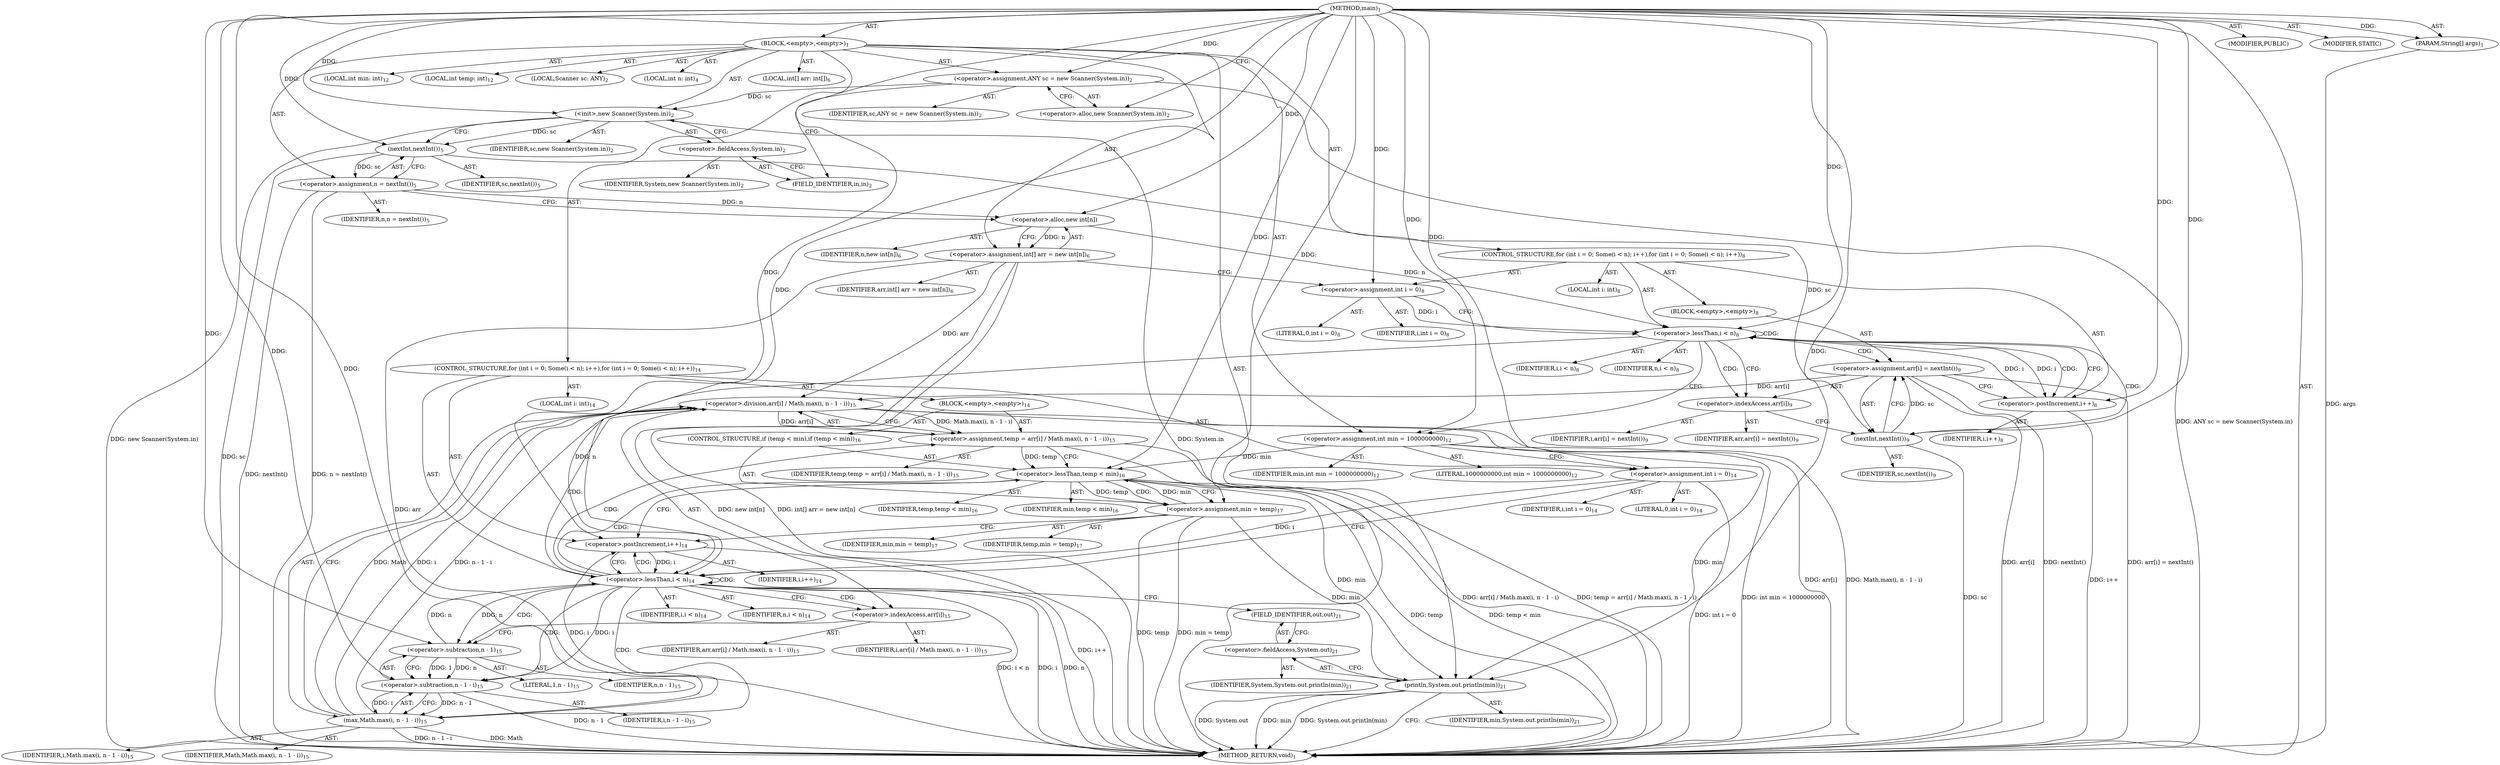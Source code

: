 digraph "main" {  
"19" [label = <(METHOD,main)<SUB>1</SUB>> ]
"20" [label = <(PARAM,String[] args)<SUB>1</SUB>> ]
"21" [label = <(BLOCK,&lt;empty&gt;,&lt;empty&gt;)<SUB>1</SUB>> ]
"4" [label = <(LOCAL,Scanner sc: ANY)<SUB>2</SUB>> ]
"22" [label = <(&lt;operator&gt;.assignment,ANY sc = new Scanner(System.in))<SUB>2</SUB>> ]
"23" [label = <(IDENTIFIER,sc,ANY sc = new Scanner(System.in))<SUB>2</SUB>> ]
"24" [label = <(&lt;operator&gt;.alloc,new Scanner(System.in))<SUB>2</SUB>> ]
"25" [label = <(&lt;init&gt;,new Scanner(System.in))<SUB>2</SUB>> ]
"3" [label = <(IDENTIFIER,sc,new Scanner(System.in))<SUB>2</SUB>> ]
"26" [label = <(&lt;operator&gt;.fieldAccess,System.in)<SUB>2</SUB>> ]
"27" [label = <(IDENTIFIER,System,new Scanner(System.in))<SUB>2</SUB>> ]
"28" [label = <(FIELD_IDENTIFIER,in,in)<SUB>2</SUB>> ]
"29" [label = <(LOCAL,int n: int)<SUB>4</SUB>> ]
"30" [label = <(&lt;operator&gt;.assignment,n = nextInt())<SUB>5</SUB>> ]
"31" [label = <(IDENTIFIER,n,n = nextInt())<SUB>5</SUB>> ]
"32" [label = <(nextInt,nextInt())<SUB>5</SUB>> ]
"33" [label = <(IDENTIFIER,sc,nextInt())<SUB>5</SUB>> ]
"34" [label = <(LOCAL,int[] arr: int[])<SUB>6</SUB>> ]
"35" [label = <(&lt;operator&gt;.assignment,int[] arr = new int[n])<SUB>6</SUB>> ]
"36" [label = <(IDENTIFIER,arr,int[] arr = new int[n])<SUB>6</SUB>> ]
"37" [label = <(&lt;operator&gt;.alloc,new int[n])> ]
"38" [label = <(IDENTIFIER,n,new int[n])<SUB>6</SUB>> ]
"39" [label = <(CONTROL_STRUCTURE,for (int i = 0; Some(i &lt; n); i++),for (int i = 0; Some(i &lt; n); i++))<SUB>8</SUB>> ]
"40" [label = <(LOCAL,int i: int)<SUB>8</SUB>> ]
"41" [label = <(&lt;operator&gt;.assignment,int i = 0)<SUB>8</SUB>> ]
"42" [label = <(IDENTIFIER,i,int i = 0)<SUB>8</SUB>> ]
"43" [label = <(LITERAL,0,int i = 0)<SUB>8</SUB>> ]
"44" [label = <(&lt;operator&gt;.lessThan,i &lt; n)<SUB>8</SUB>> ]
"45" [label = <(IDENTIFIER,i,i &lt; n)<SUB>8</SUB>> ]
"46" [label = <(IDENTIFIER,n,i &lt; n)<SUB>8</SUB>> ]
"47" [label = <(&lt;operator&gt;.postIncrement,i++)<SUB>8</SUB>> ]
"48" [label = <(IDENTIFIER,i,i++)<SUB>8</SUB>> ]
"49" [label = <(BLOCK,&lt;empty&gt;,&lt;empty&gt;)<SUB>8</SUB>> ]
"50" [label = <(&lt;operator&gt;.assignment,arr[i] = nextInt())<SUB>9</SUB>> ]
"51" [label = <(&lt;operator&gt;.indexAccess,arr[i])<SUB>9</SUB>> ]
"52" [label = <(IDENTIFIER,arr,arr[i] = nextInt())<SUB>9</SUB>> ]
"53" [label = <(IDENTIFIER,i,arr[i] = nextInt())<SUB>9</SUB>> ]
"54" [label = <(nextInt,nextInt())<SUB>9</SUB>> ]
"55" [label = <(IDENTIFIER,sc,nextInt())<SUB>9</SUB>> ]
"56" [label = <(LOCAL,int min: int)<SUB>12</SUB>> ]
"57" [label = <(LOCAL,int temp: int)<SUB>12</SUB>> ]
"58" [label = <(&lt;operator&gt;.assignment,int min = 1000000000)<SUB>12</SUB>> ]
"59" [label = <(IDENTIFIER,min,int min = 1000000000)<SUB>12</SUB>> ]
"60" [label = <(LITERAL,1000000000,int min = 1000000000)<SUB>12</SUB>> ]
"61" [label = <(CONTROL_STRUCTURE,for (int i = 0; Some(i &lt; n); i++),for (int i = 0; Some(i &lt; n); i++))<SUB>14</SUB>> ]
"62" [label = <(LOCAL,int i: int)<SUB>14</SUB>> ]
"63" [label = <(&lt;operator&gt;.assignment,int i = 0)<SUB>14</SUB>> ]
"64" [label = <(IDENTIFIER,i,int i = 0)<SUB>14</SUB>> ]
"65" [label = <(LITERAL,0,int i = 0)<SUB>14</SUB>> ]
"66" [label = <(&lt;operator&gt;.lessThan,i &lt; n)<SUB>14</SUB>> ]
"67" [label = <(IDENTIFIER,i,i &lt; n)<SUB>14</SUB>> ]
"68" [label = <(IDENTIFIER,n,i &lt; n)<SUB>14</SUB>> ]
"69" [label = <(&lt;operator&gt;.postIncrement,i++)<SUB>14</SUB>> ]
"70" [label = <(IDENTIFIER,i,i++)<SUB>14</SUB>> ]
"71" [label = <(BLOCK,&lt;empty&gt;,&lt;empty&gt;)<SUB>14</SUB>> ]
"72" [label = <(&lt;operator&gt;.assignment,temp = arr[i] / Math.max(i, n - 1 - i))<SUB>15</SUB>> ]
"73" [label = <(IDENTIFIER,temp,temp = arr[i] / Math.max(i, n - 1 - i))<SUB>15</SUB>> ]
"74" [label = <(&lt;operator&gt;.division,arr[i] / Math.max(i, n - 1 - i))<SUB>15</SUB>> ]
"75" [label = <(&lt;operator&gt;.indexAccess,arr[i])<SUB>15</SUB>> ]
"76" [label = <(IDENTIFIER,arr,arr[i] / Math.max(i, n - 1 - i))<SUB>15</SUB>> ]
"77" [label = <(IDENTIFIER,i,arr[i] / Math.max(i, n - 1 - i))<SUB>15</SUB>> ]
"78" [label = <(max,Math.max(i, n - 1 - i))<SUB>15</SUB>> ]
"79" [label = <(IDENTIFIER,Math,Math.max(i, n - 1 - i))<SUB>15</SUB>> ]
"80" [label = <(IDENTIFIER,i,Math.max(i, n - 1 - i))<SUB>15</SUB>> ]
"81" [label = <(&lt;operator&gt;.subtraction,n - 1 - i)<SUB>15</SUB>> ]
"82" [label = <(&lt;operator&gt;.subtraction,n - 1)<SUB>15</SUB>> ]
"83" [label = <(IDENTIFIER,n,n - 1)<SUB>15</SUB>> ]
"84" [label = <(LITERAL,1,n - 1)<SUB>15</SUB>> ]
"85" [label = <(IDENTIFIER,i,n - 1 - i)<SUB>15</SUB>> ]
"86" [label = <(CONTROL_STRUCTURE,if (temp &lt; min),if (temp &lt; min))<SUB>16</SUB>> ]
"87" [label = <(&lt;operator&gt;.lessThan,temp &lt; min)<SUB>16</SUB>> ]
"88" [label = <(IDENTIFIER,temp,temp &lt; min)<SUB>16</SUB>> ]
"89" [label = <(IDENTIFIER,min,temp &lt; min)<SUB>16</SUB>> ]
"90" [label = <(&lt;operator&gt;.assignment,min = temp)<SUB>17</SUB>> ]
"91" [label = <(IDENTIFIER,min,min = temp)<SUB>17</SUB>> ]
"92" [label = <(IDENTIFIER,temp,min = temp)<SUB>17</SUB>> ]
"93" [label = <(println,System.out.println(min))<SUB>21</SUB>> ]
"94" [label = <(&lt;operator&gt;.fieldAccess,System.out)<SUB>21</SUB>> ]
"95" [label = <(IDENTIFIER,System,System.out.println(min))<SUB>21</SUB>> ]
"96" [label = <(FIELD_IDENTIFIER,out,out)<SUB>21</SUB>> ]
"97" [label = <(IDENTIFIER,min,System.out.println(min))<SUB>21</SUB>> ]
"98" [label = <(MODIFIER,PUBLIC)> ]
"99" [label = <(MODIFIER,STATIC)> ]
"100" [label = <(METHOD_RETURN,void)<SUB>1</SUB>> ]
  "19" -> "20"  [ label = "AST: "] 
  "19" -> "21"  [ label = "AST: "] 
  "19" -> "98"  [ label = "AST: "] 
  "19" -> "99"  [ label = "AST: "] 
  "19" -> "100"  [ label = "AST: "] 
  "21" -> "4"  [ label = "AST: "] 
  "21" -> "22"  [ label = "AST: "] 
  "21" -> "25"  [ label = "AST: "] 
  "21" -> "29"  [ label = "AST: "] 
  "21" -> "30"  [ label = "AST: "] 
  "21" -> "34"  [ label = "AST: "] 
  "21" -> "35"  [ label = "AST: "] 
  "21" -> "39"  [ label = "AST: "] 
  "21" -> "56"  [ label = "AST: "] 
  "21" -> "57"  [ label = "AST: "] 
  "21" -> "58"  [ label = "AST: "] 
  "21" -> "61"  [ label = "AST: "] 
  "21" -> "93"  [ label = "AST: "] 
  "22" -> "23"  [ label = "AST: "] 
  "22" -> "24"  [ label = "AST: "] 
  "25" -> "3"  [ label = "AST: "] 
  "25" -> "26"  [ label = "AST: "] 
  "26" -> "27"  [ label = "AST: "] 
  "26" -> "28"  [ label = "AST: "] 
  "30" -> "31"  [ label = "AST: "] 
  "30" -> "32"  [ label = "AST: "] 
  "32" -> "33"  [ label = "AST: "] 
  "35" -> "36"  [ label = "AST: "] 
  "35" -> "37"  [ label = "AST: "] 
  "37" -> "38"  [ label = "AST: "] 
  "39" -> "40"  [ label = "AST: "] 
  "39" -> "41"  [ label = "AST: "] 
  "39" -> "44"  [ label = "AST: "] 
  "39" -> "47"  [ label = "AST: "] 
  "39" -> "49"  [ label = "AST: "] 
  "41" -> "42"  [ label = "AST: "] 
  "41" -> "43"  [ label = "AST: "] 
  "44" -> "45"  [ label = "AST: "] 
  "44" -> "46"  [ label = "AST: "] 
  "47" -> "48"  [ label = "AST: "] 
  "49" -> "50"  [ label = "AST: "] 
  "50" -> "51"  [ label = "AST: "] 
  "50" -> "54"  [ label = "AST: "] 
  "51" -> "52"  [ label = "AST: "] 
  "51" -> "53"  [ label = "AST: "] 
  "54" -> "55"  [ label = "AST: "] 
  "58" -> "59"  [ label = "AST: "] 
  "58" -> "60"  [ label = "AST: "] 
  "61" -> "62"  [ label = "AST: "] 
  "61" -> "63"  [ label = "AST: "] 
  "61" -> "66"  [ label = "AST: "] 
  "61" -> "69"  [ label = "AST: "] 
  "61" -> "71"  [ label = "AST: "] 
  "63" -> "64"  [ label = "AST: "] 
  "63" -> "65"  [ label = "AST: "] 
  "66" -> "67"  [ label = "AST: "] 
  "66" -> "68"  [ label = "AST: "] 
  "69" -> "70"  [ label = "AST: "] 
  "71" -> "72"  [ label = "AST: "] 
  "71" -> "86"  [ label = "AST: "] 
  "72" -> "73"  [ label = "AST: "] 
  "72" -> "74"  [ label = "AST: "] 
  "74" -> "75"  [ label = "AST: "] 
  "74" -> "78"  [ label = "AST: "] 
  "75" -> "76"  [ label = "AST: "] 
  "75" -> "77"  [ label = "AST: "] 
  "78" -> "79"  [ label = "AST: "] 
  "78" -> "80"  [ label = "AST: "] 
  "78" -> "81"  [ label = "AST: "] 
  "81" -> "82"  [ label = "AST: "] 
  "81" -> "85"  [ label = "AST: "] 
  "82" -> "83"  [ label = "AST: "] 
  "82" -> "84"  [ label = "AST: "] 
  "86" -> "87"  [ label = "AST: "] 
  "86" -> "90"  [ label = "AST: "] 
  "87" -> "88"  [ label = "AST: "] 
  "87" -> "89"  [ label = "AST: "] 
  "90" -> "91"  [ label = "AST: "] 
  "90" -> "92"  [ label = "AST: "] 
  "93" -> "94"  [ label = "AST: "] 
  "93" -> "97"  [ label = "AST: "] 
  "94" -> "95"  [ label = "AST: "] 
  "94" -> "96"  [ label = "AST: "] 
  "22" -> "28"  [ label = "CFG: "] 
  "25" -> "32"  [ label = "CFG: "] 
  "30" -> "37"  [ label = "CFG: "] 
  "35" -> "41"  [ label = "CFG: "] 
  "58" -> "63"  [ label = "CFG: "] 
  "93" -> "100"  [ label = "CFG: "] 
  "24" -> "22"  [ label = "CFG: "] 
  "26" -> "25"  [ label = "CFG: "] 
  "32" -> "30"  [ label = "CFG: "] 
  "37" -> "35"  [ label = "CFG: "] 
  "41" -> "44"  [ label = "CFG: "] 
  "44" -> "51"  [ label = "CFG: "] 
  "44" -> "58"  [ label = "CFG: "] 
  "47" -> "44"  [ label = "CFG: "] 
  "63" -> "66"  [ label = "CFG: "] 
  "66" -> "75"  [ label = "CFG: "] 
  "66" -> "96"  [ label = "CFG: "] 
  "69" -> "66"  [ label = "CFG: "] 
  "94" -> "93"  [ label = "CFG: "] 
  "28" -> "26"  [ label = "CFG: "] 
  "50" -> "47"  [ label = "CFG: "] 
  "72" -> "87"  [ label = "CFG: "] 
  "96" -> "94"  [ label = "CFG: "] 
  "51" -> "54"  [ label = "CFG: "] 
  "54" -> "50"  [ label = "CFG: "] 
  "74" -> "72"  [ label = "CFG: "] 
  "87" -> "90"  [ label = "CFG: "] 
  "87" -> "69"  [ label = "CFG: "] 
  "90" -> "69"  [ label = "CFG: "] 
  "75" -> "82"  [ label = "CFG: "] 
  "78" -> "74"  [ label = "CFG: "] 
  "81" -> "78"  [ label = "CFG: "] 
  "82" -> "81"  [ label = "CFG: "] 
  "19" -> "24"  [ label = "CFG: "] 
  "20" -> "100"  [ label = "DDG: args"] 
  "22" -> "100"  [ label = "DDG: ANY sc = new Scanner(System.in)"] 
  "25" -> "100"  [ label = "DDG: System.in"] 
  "25" -> "100"  [ label = "DDG: new Scanner(System.in)"] 
  "32" -> "100"  [ label = "DDG: sc"] 
  "30" -> "100"  [ label = "DDG: nextInt()"] 
  "30" -> "100"  [ label = "DDG: n = nextInt()"] 
  "35" -> "100"  [ label = "DDG: arr"] 
  "35" -> "100"  [ label = "DDG: new int[n]"] 
  "35" -> "100"  [ label = "DDG: int[] arr = new int[n]"] 
  "58" -> "100"  [ label = "DDG: int min = 1000000000"] 
  "63" -> "100"  [ label = "DDG: int i = 0"] 
  "66" -> "100"  [ label = "DDG: i"] 
  "66" -> "100"  [ label = "DDG: n"] 
  "66" -> "100"  [ label = "DDG: i &lt; n"] 
  "93" -> "100"  [ label = "DDG: System.out"] 
  "93" -> "100"  [ label = "DDG: min"] 
  "93" -> "100"  [ label = "DDG: System.out.println(min)"] 
  "74" -> "100"  [ label = "DDG: arr[i]"] 
  "81" -> "100"  [ label = "DDG: n - 1"] 
  "78" -> "100"  [ label = "DDG: n - 1 - i"] 
  "74" -> "100"  [ label = "DDG: Math.max(i, n - 1 - i)"] 
  "72" -> "100"  [ label = "DDG: arr[i] / Math.max(i, n - 1 - i)"] 
  "72" -> "100"  [ label = "DDG: temp = arr[i] / Math.max(i, n - 1 - i)"] 
  "87" -> "100"  [ label = "DDG: temp"] 
  "87" -> "100"  [ label = "DDG: temp &lt; min"] 
  "90" -> "100"  [ label = "DDG: temp"] 
  "90" -> "100"  [ label = "DDG: min = temp"] 
  "69" -> "100"  [ label = "DDG: i++"] 
  "50" -> "100"  [ label = "DDG: arr[i]"] 
  "54" -> "100"  [ label = "DDG: sc"] 
  "50" -> "100"  [ label = "DDG: nextInt()"] 
  "50" -> "100"  [ label = "DDG: arr[i] = nextInt()"] 
  "47" -> "100"  [ label = "DDG: i++"] 
  "78" -> "100"  [ label = "DDG: Math"] 
  "19" -> "20"  [ label = "DDG: "] 
  "19" -> "22"  [ label = "DDG: "] 
  "32" -> "30"  [ label = "DDG: sc"] 
  "37" -> "35"  [ label = "DDG: n"] 
  "19" -> "58"  [ label = "DDG: "] 
  "22" -> "25"  [ label = "DDG: sc"] 
  "19" -> "25"  [ label = "DDG: "] 
  "19" -> "41"  [ label = "DDG: "] 
  "19" -> "63"  [ label = "DDG: "] 
  "58" -> "93"  [ label = "DDG: min"] 
  "87" -> "93"  [ label = "DDG: min"] 
  "90" -> "93"  [ label = "DDG: min"] 
  "19" -> "93"  [ label = "DDG: "] 
  "25" -> "32"  [ label = "DDG: sc"] 
  "19" -> "32"  [ label = "DDG: "] 
  "30" -> "37"  [ label = "DDG: n"] 
  "19" -> "37"  [ label = "DDG: "] 
  "41" -> "44"  [ label = "DDG: i"] 
  "47" -> "44"  [ label = "DDG: i"] 
  "19" -> "44"  [ label = "DDG: "] 
  "37" -> "44"  [ label = "DDG: n"] 
  "44" -> "47"  [ label = "DDG: i"] 
  "19" -> "47"  [ label = "DDG: "] 
  "54" -> "50"  [ label = "DDG: sc"] 
  "63" -> "66"  [ label = "DDG: i"] 
  "69" -> "66"  [ label = "DDG: i"] 
  "19" -> "66"  [ label = "DDG: "] 
  "44" -> "66"  [ label = "DDG: n"] 
  "82" -> "66"  [ label = "DDG: n"] 
  "78" -> "69"  [ label = "DDG: i"] 
  "19" -> "69"  [ label = "DDG: "] 
  "74" -> "72"  [ label = "DDG: arr[i]"] 
  "74" -> "72"  [ label = "DDG: Math.max(i, n - 1 - i)"] 
  "87" -> "90"  [ label = "DDG: temp"] 
  "19" -> "90"  [ label = "DDG: "] 
  "32" -> "54"  [ label = "DDG: sc"] 
  "19" -> "54"  [ label = "DDG: "] 
  "35" -> "74"  [ label = "DDG: arr"] 
  "50" -> "74"  [ label = "DDG: arr[i]"] 
  "78" -> "74"  [ label = "DDG: Math"] 
  "78" -> "74"  [ label = "DDG: i"] 
  "78" -> "74"  [ label = "DDG: n - 1 - i"] 
  "72" -> "87"  [ label = "DDG: temp"] 
  "19" -> "87"  [ label = "DDG: "] 
  "58" -> "87"  [ label = "DDG: min"] 
  "90" -> "87"  [ label = "DDG: min"] 
  "19" -> "78"  [ label = "DDG: "] 
  "81" -> "78"  [ label = "DDG: i"] 
  "81" -> "78"  [ label = "DDG: n - 1"] 
  "82" -> "81"  [ label = "DDG: n"] 
  "82" -> "81"  [ label = "DDG: 1"] 
  "66" -> "81"  [ label = "DDG: i"] 
  "19" -> "81"  [ label = "DDG: "] 
  "66" -> "82"  [ label = "DDG: n"] 
  "19" -> "82"  [ label = "DDG: "] 
  "44" -> "47"  [ label = "CDG: "] 
  "44" -> "51"  [ label = "CDG: "] 
  "44" -> "50"  [ label = "CDG: "] 
  "44" -> "44"  [ label = "CDG: "] 
  "44" -> "54"  [ label = "CDG: "] 
  "66" -> "66"  [ label = "CDG: "] 
  "66" -> "75"  [ label = "CDG: "] 
  "66" -> "81"  [ label = "CDG: "] 
  "66" -> "72"  [ label = "CDG: "] 
  "66" -> "69"  [ label = "CDG: "] 
  "66" -> "74"  [ label = "CDG: "] 
  "66" -> "87"  [ label = "CDG: "] 
  "66" -> "82"  [ label = "CDG: "] 
  "66" -> "78"  [ label = "CDG: "] 
  "87" -> "90"  [ label = "CDG: "] 
}
